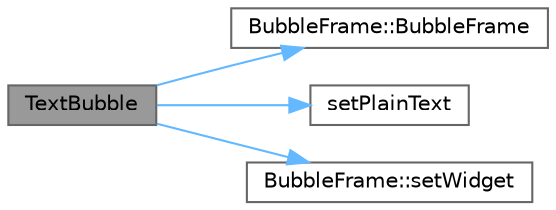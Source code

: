 digraph "TextBubble"
{
 // LATEX_PDF_SIZE
  bgcolor="transparent";
  edge [fontname=Helvetica,fontsize=10,labelfontname=Helvetica,labelfontsize=10];
  node [fontname=Helvetica,fontsize=10,shape=box,height=0.2,width=0.4];
  rankdir="LR";
  Node1 [id="Node000001",label="TextBubble",height=0.2,width=0.4,color="gray40", fillcolor="grey60", style="filled", fontcolor="black",tooltip="构造函数，初始化文本气泡"];
  Node1 -> Node2 [id="edge1_Node000001_Node000002",color="steelblue1",style="solid",tooltip=" "];
  Node2 [id="Node000002",label="BubbleFrame::BubbleFrame",height=0.2,width=0.4,color="grey40", fillcolor="white", style="filled",URL="$class_bubble_frame.html#a2a4f99e8b494d2538440839ad9052566",tooltip="构造函数，初始化气泡框架"];
  Node1 -> Node3 [id="edge2_Node000001_Node000003",color="steelblue1",style="solid",tooltip=" "];
  Node3 [id="Node000003",label="setPlainText",height=0.2,width=0.4,color="grey40", fillcolor="white", style="filled",URL="$class_text_bubble.html#ad95b7d6dc93287c2e4c2ad3f3c95570b",tooltip="设置纯文本内容"];
  Node1 -> Node4 [id="edge3_Node000001_Node000004",color="steelblue1",style="solid",tooltip=" "];
  Node4 [id="Node000004",label="BubbleFrame::setWidget",height=0.2,width=0.4,color="grey40", fillcolor="white", style="filled",URL="$class_bubble_frame.html#a21e03af48bd27cc580353d409a06b539",tooltip="设置气泡内容控件"];
}
